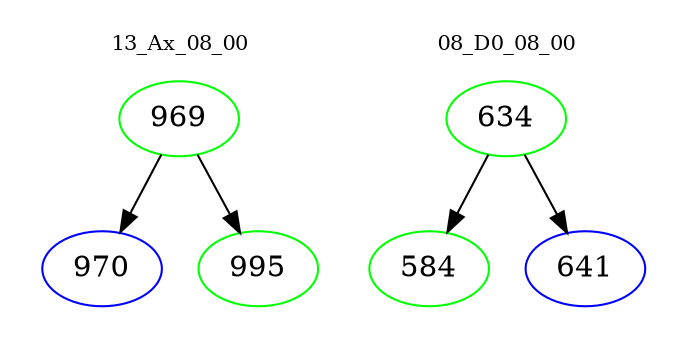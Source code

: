 digraph{
subgraph cluster_0 {
color = white
label = "13_Ax_08_00";
fontsize=10;
T0_969 [label="969", color="green"]
T0_969 -> T0_970 [color="black"]
T0_970 [label="970", color="blue"]
T0_969 -> T0_995 [color="black"]
T0_995 [label="995", color="green"]
}
subgraph cluster_1 {
color = white
label = "08_D0_08_00";
fontsize=10;
T1_634 [label="634", color="green"]
T1_634 -> T1_584 [color="black"]
T1_584 [label="584", color="green"]
T1_634 -> T1_641 [color="black"]
T1_641 [label="641", color="blue"]
}
}
